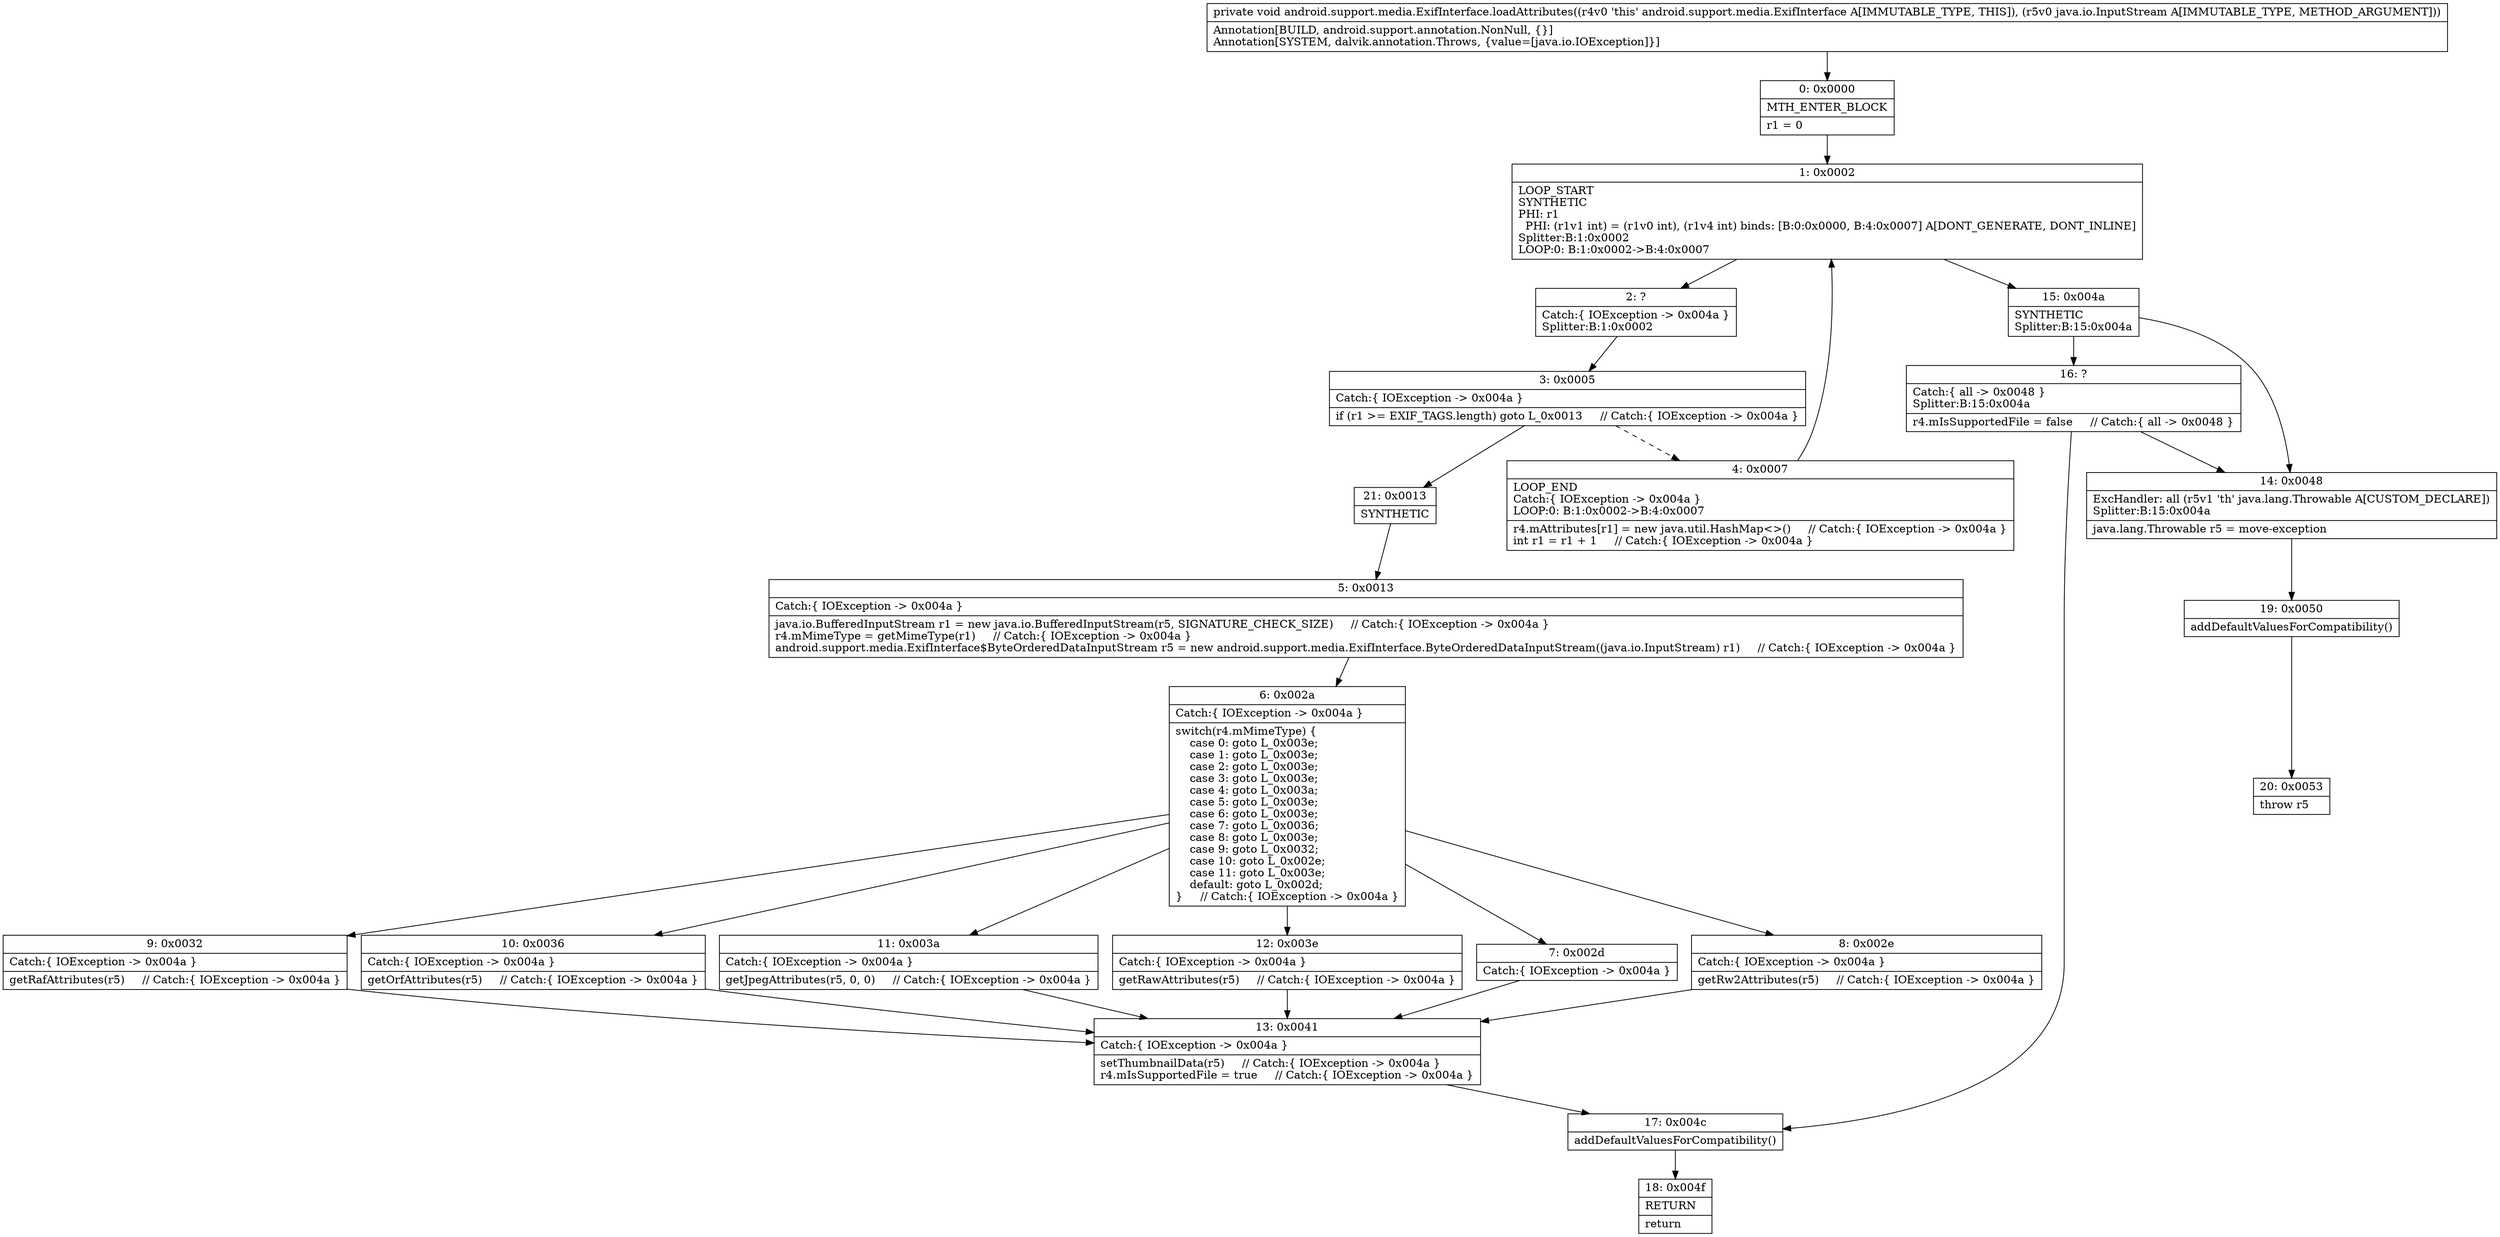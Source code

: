 digraph "CFG forandroid.support.media.ExifInterface.loadAttributes(Ljava\/io\/InputStream;)V" {
Node_0 [shape=record,label="{0\:\ 0x0000|MTH_ENTER_BLOCK\l|r1 = 0\l}"];
Node_1 [shape=record,label="{1\:\ 0x0002|LOOP_START\lSYNTHETIC\lPHI: r1 \l  PHI: (r1v1 int) = (r1v0 int), (r1v4 int) binds: [B:0:0x0000, B:4:0x0007] A[DONT_GENERATE, DONT_INLINE]\lSplitter:B:1:0x0002\lLOOP:0: B:1:0x0002\-\>B:4:0x0007\l}"];
Node_2 [shape=record,label="{2\:\ ?|Catch:\{ IOException \-\> 0x004a \}\lSplitter:B:1:0x0002\l}"];
Node_3 [shape=record,label="{3\:\ 0x0005|Catch:\{ IOException \-\> 0x004a \}\l|if (r1 \>= EXIF_TAGS.length) goto L_0x0013     \/\/ Catch:\{ IOException \-\> 0x004a \}\l}"];
Node_4 [shape=record,label="{4\:\ 0x0007|LOOP_END\lCatch:\{ IOException \-\> 0x004a \}\lLOOP:0: B:1:0x0002\-\>B:4:0x0007\l|r4.mAttributes[r1] = new java.util.HashMap\<\>()     \/\/ Catch:\{ IOException \-\> 0x004a \}\lint r1 = r1 + 1     \/\/ Catch:\{ IOException \-\> 0x004a \}\l}"];
Node_5 [shape=record,label="{5\:\ 0x0013|Catch:\{ IOException \-\> 0x004a \}\l|java.io.BufferedInputStream r1 = new java.io.BufferedInputStream(r5, SIGNATURE_CHECK_SIZE)     \/\/ Catch:\{ IOException \-\> 0x004a \}\lr4.mMimeType = getMimeType(r1)     \/\/ Catch:\{ IOException \-\> 0x004a \}\landroid.support.media.ExifInterface$ByteOrderedDataInputStream r5 = new android.support.media.ExifInterface.ByteOrderedDataInputStream((java.io.InputStream) r1)     \/\/ Catch:\{ IOException \-\> 0x004a \}\l}"];
Node_6 [shape=record,label="{6\:\ 0x002a|Catch:\{ IOException \-\> 0x004a \}\l|switch(r4.mMimeType) \{\l    case 0: goto L_0x003e;\l    case 1: goto L_0x003e;\l    case 2: goto L_0x003e;\l    case 3: goto L_0x003e;\l    case 4: goto L_0x003a;\l    case 5: goto L_0x003e;\l    case 6: goto L_0x003e;\l    case 7: goto L_0x0036;\l    case 8: goto L_0x003e;\l    case 9: goto L_0x0032;\l    case 10: goto L_0x002e;\l    case 11: goto L_0x003e;\l    default: goto L_0x002d;\l\}     \/\/ Catch:\{ IOException \-\> 0x004a \}\l}"];
Node_7 [shape=record,label="{7\:\ 0x002d|Catch:\{ IOException \-\> 0x004a \}\l}"];
Node_8 [shape=record,label="{8\:\ 0x002e|Catch:\{ IOException \-\> 0x004a \}\l|getRw2Attributes(r5)     \/\/ Catch:\{ IOException \-\> 0x004a \}\l}"];
Node_9 [shape=record,label="{9\:\ 0x0032|Catch:\{ IOException \-\> 0x004a \}\l|getRafAttributes(r5)     \/\/ Catch:\{ IOException \-\> 0x004a \}\l}"];
Node_10 [shape=record,label="{10\:\ 0x0036|Catch:\{ IOException \-\> 0x004a \}\l|getOrfAttributes(r5)     \/\/ Catch:\{ IOException \-\> 0x004a \}\l}"];
Node_11 [shape=record,label="{11\:\ 0x003a|Catch:\{ IOException \-\> 0x004a \}\l|getJpegAttributes(r5, 0, 0)     \/\/ Catch:\{ IOException \-\> 0x004a \}\l}"];
Node_12 [shape=record,label="{12\:\ 0x003e|Catch:\{ IOException \-\> 0x004a \}\l|getRawAttributes(r5)     \/\/ Catch:\{ IOException \-\> 0x004a \}\l}"];
Node_13 [shape=record,label="{13\:\ 0x0041|Catch:\{ IOException \-\> 0x004a \}\l|setThumbnailData(r5)     \/\/ Catch:\{ IOException \-\> 0x004a \}\lr4.mIsSupportedFile = true     \/\/ Catch:\{ IOException \-\> 0x004a \}\l}"];
Node_14 [shape=record,label="{14\:\ 0x0048|ExcHandler: all (r5v1 'th' java.lang.Throwable A[CUSTOM_DECLARE])\lSplitter:B:15:0x004a\l|java.lang.Throwable r5 = move\-exception\l}"];
Node_15 [shape=record,label="{15\:\ 0x004a|SYNTHETIC\lSplitter:B:15:0x004a\l}"];
Node_16 [shape=record,label="{16\:\ ?|Catch:\{ all \-\> 0x0048 \}\lSplitter:B:15:0x004a\l|r4.mIsSupportedFile = false     \/\/ Catch:\{ all \-\> 0x0048 \}\l}"];
Node_17 [shape=record,label="{17\:\ 0x004c|addDefaultValuesForCompatibility()\l}"];
Node_18 [shape=record,label="{18\:\ 0x004f|RETURN\l|return\l}"];
Node_19 [shape=record,label="{19\:\ 0x0050|addDefaultValuesForCompatibility()\l}"];
Node_20 [shape=record,label="{20\:\ 0x0053|throw r5\l}"];
Node_21 [shape=record,label="{21\:\ 0x0013|SYNTHETIC\l}"];
MethodNode[shape=record,label="{private void android.support.media.ExifInterface.loadAttributes((r4v0 'this' android.support.media.ExifInterface A[IMMUTABLE_TYPE, THIS]), (r5v0 java.io.InputStream A[IMMUTABLE_TYPE, METHOD_ARGUMENT]))  | Annotation[BUILD, android.support.annotation.NonNull, \{\}]\lAnnotation[SYSTEM, dalvik.annotation.Throws, \{value=[java.io.IOException]\}]\l}"];
MethodNode -> Node_0;
Node_0 -> Node_1;
Node_1 -> Node_2;
Node_1 -> Node_15;
Node_2 -> Node_3;
Node_3 -> Node_4[style=dashed];
Node_3 -> Node_21;
Node_4 -> Node_1;
Node_5 -> Node_6;
Node_6 -> Node_7;
Node_6 -> Node_8;
Node_6 -> Node_9;
Node_6 -> Node_10;
Node_6 -> Node_11;
Node_6 -> Node_12;
Node_7 -> Node_13;
Node_8 -> Node_13;
Node_9 -> Node_13;
Node_10 -> Node_13;
Node_11 -> Node_13;
Node_12 -> Node_13;
Node_13 -> Node_17;
Node_14 -> Node_19;
Node_15 -> Node_16;
Node_15 -> Node_14;
Node_16 -> Node_17;
Node_16 -> Node_14;
Node_17 -> Node_18;
Node_19 -> Node_20;
Node_21 -> Node_5;
}

